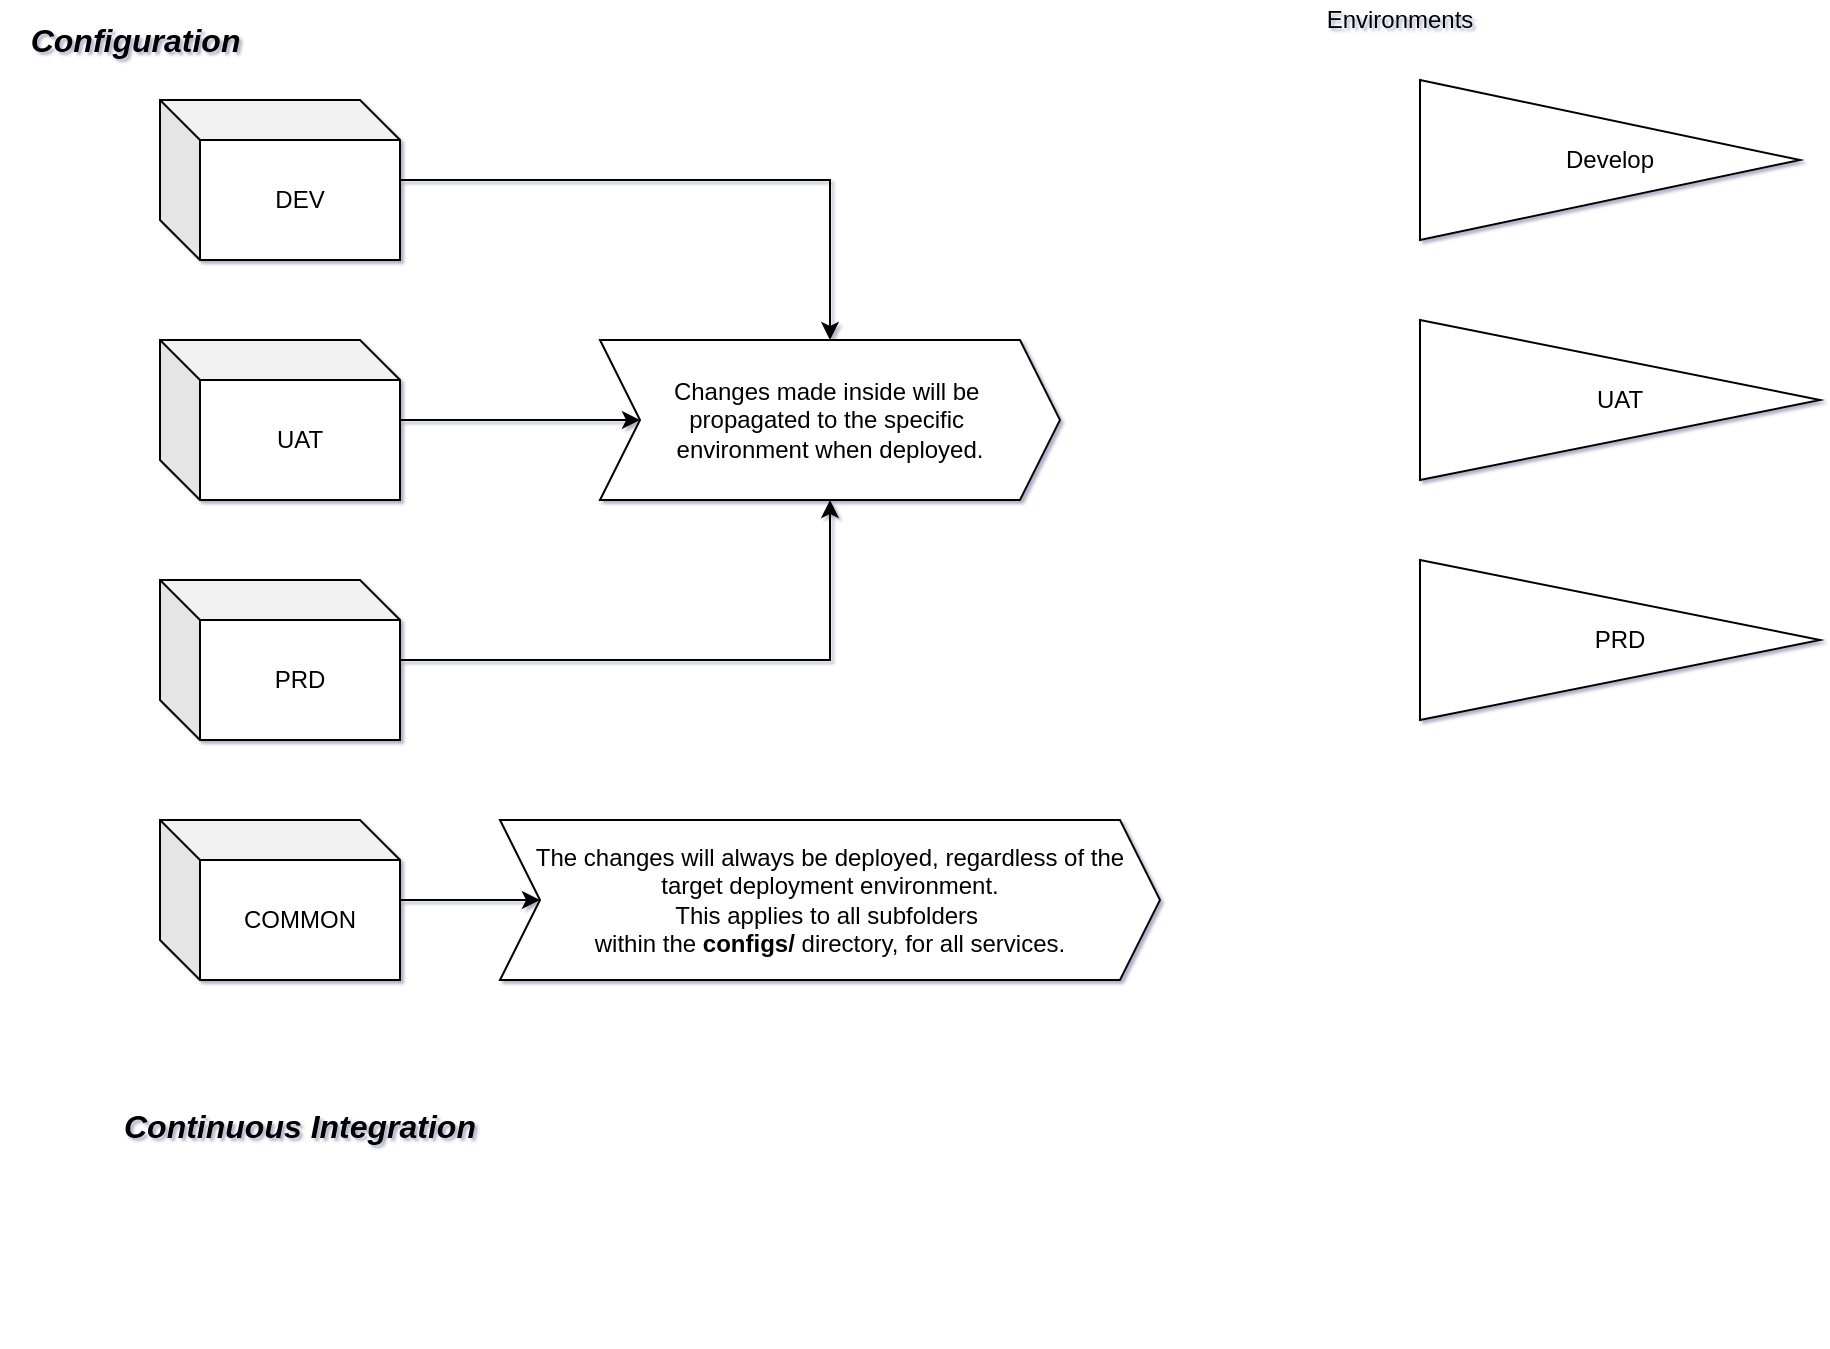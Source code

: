 <mxfile version="13.6.9" type="github">
  <diagram id="O7x52xXZMumNZvnUF8GZ" name="Page-1">
    <mxGraphModel dx="1313" dy="804" grid="0" gridSize="10" guides="1" tooltips="1" connect="1" arrows="1" fold="1" page="0" pageScale="1" pageWidth="1200" pageHeight="1600" background="none" math="0" shadow="1">
      <root>
        <mxCell id="0" />
        <mxCell id="1" parent="0" />
        <mxCell id="nsGSoqTJ4yFIo4ANm3ig-1" value="Environments" style="text;html=1;strokeColor=none;fillColor=none;align=center;verticalAlign=middle;whiteSpace=wrap;rounded=0;" parent="1" vertex="1">
          <mxGeometry x="670" y="30" width="140" height="20" as="geometry" />
        </mxCell>
        <mxCell id="nsGSoqTJ4yFIo4ANm3ig-2" value="Develop" style="triangle;whiteSpace=wrap;html=1;" parent="1" vertex="1">
          <mxGeometry x="750" y="70" width="190" height="80" as="geometry" />
        </mxCell>
        <mxCell id="nsGSoqTJ4yFIo4ANm3ig-3" value="UAT" style="triangle;whiteSpace=wrap;html=1;" parent="1" vertex="1">
          <mxGeometry x="750" y="190" width="200" height="80" as="geometry" />
        </mxCell>
        <mxCell id="nsGSoqTJ4yFIo4ANm3ig-4" value="PRD" style="triangle;whiteSpace=wrap;html=1;" parent="1" vertex="1">
          <mxGeometry x="750" y="310" width="200" height="80" as="geometry" />
        </mxCell>
        <mxCell id="nsGSoqTJ4yFIo4ANm3ig-5" value="&lt;font style=&quot;font-size: 16px&quot;&gt;&lt;b&gt;&lt;i&gt;Configuration&amp;nbsp;&lt;/i&gt;&lt;/b&gt;&lt;/font&gt;" style="text;html=1;strokeColor=none;fillColor=none;align=center;verticalAlign=middle;whiteSpace=wrap;rounded=0;" parent="1" vertex="1">
          <mxGeometry x="40" y="40" width="140" height="20" as="geometry" />
        </mxCell>
        <mxCell id="nsGSoqTJ4yFIo4ANm3ig-12" value="" style="edgeStyle=orthogonalEdgeStyle;rounded=0;orthogonalLoop=1;jettySize=auto;html=1;entryX=0.5;entryY=0;entryDx=0;entryDy=0;" parent="1" source="nsGSoqTJ4yFIo4ANm3ig-6" target="nsGSoqTJ4yFIo4ANm3ig-18" edge="1">
          <mxGeometry relative="1" as="geometry">
            <mxPoint x="525" y="200" as="targetPoint" />
          </mxGeometry>
        </mxCell>
        <mxCell id="nsGSoqTJ4yFIo4ANm3ig-6" value="DEV" style="shape=cube;whiteSpace=wrap;html=1;boundedLbl=1;backgroundOutline=1;darkOpacity=0.05;darkOpacity2=0.1;" parent="1" vertex="1">
          <mxGeometry x="120" y="80" width="120" height="80" as="geometry" />
        </mxCell>
        <mxCell id="nsGSoqTJ4yFIo4ANm3ig-13" style="edgeStyle=orthogonalEdgeStyle;rounded=0;orthogonalLoop=1;jettySize=auto;html=1;entryX=0;entryY=0.5;entryDx=0;entryDy=0;" parent="1" source="nsGSoqTJ4yFIo4ANm3ig-7" target="nsGSoqTJ4yFIo4ANm3ig-18" edge="1">
          <mxGeometry relative="1" as="geometry">
            <mxPoint x="417.5" y="244" as="targetPoint" />
          </mxGeometry>
        </mxCell>
        <mxCell id="nsGSoqTJ4yFIo4ANm3ig-7" value="UAT" style="shape=cube;whiteSpace=wrap;html=1;boundedLbl=1;backgroundOutline=1;darkOpacity=0.05;darkOpacity2=0.1;" parent="1" vertex="1">
          <mxGeometry x="120" y="200" width="120" height="80" as="geometry" />
        </mxCell>
        <mxCell id="nsGSoqTJ4yFIo4ANm3ig-14" style="edgeStyle=orthogonalEdgeStyle;rounded=0;orthogonalLoop=1;jettySize=auto;html=1;entryX=0.5;entryY=1;entryDx=0;entryDy=0;" parent="1" source="nsGSoqTJ4yFIo4ANm3ig-8" target="nsGSoqTJ4yFIo4ANm3ig-18" edge="1">
          <mxGeometry relative="1" as="geometry">
            <mxPoint x="537.5" y="304.5" as="targetPoint" />
          </mxGeometry>
        </mxCell>
        <mxCell id="nsGSoqTJ4yFIo4ANm3ig-8" value="PRD&lt;span style=&quot;color: rgba(0 , 0 , 0 , 0) ; font-family: monospace ; font-size: 0px&quot;&gt;%3CmxGraphModel%3E%3Croot%3E%3CmxCell%20id%3D%220%22%2F%3E%3CmxCell%20id%3D%221%22%20parent%3D%220%22%2F%3E%3CmxCell%20id%3D%222%22%20value%3D%22UAT%22%20style%3D%22shape%3Dcube%3BwhiteSpace%3Dwrap%3Bhtml%3D1%3BboundedLbl%3D1%3BbackgroundOutline%3D1%3BdarkOpacity%3D0.05%3BdarkOpacity2%3D0.1%3B%22%20vertex%3D%221%22%20parent%3D%221%22%3E%3CmxGeometry%20x%3D%22120%22%20y%3D%22200%22%20width%3D%22120%22%20height%3D%2280%22%20as%3D%22geometry%22%2F%3E%3C%2FmxCell%3E%3C%2Froot%3E%3C%2FmxGraphModel%3E&lt;/span&gt;" style="shape=cube;whiteSpace=wrap;html=1;boundedLbl=1;backgroundOutline=1;darkOpacity=0.05;darkOpacity2=0.1;" parent="1" vertex="1">
          <mxGeometry x="120" y="320" width="120" height="80" as="geometry" />
        </mxCell>
        <mxCell id="nsGSoqTJ4yFIo4ANm3ig-17" style="edgeStyle=orthogonalEdgeStyle;rounded=0;orthogonalLoop=1;jettySize=auto;html=1;entryX=0;entryY=0.5;entryDx=0;entryDy=0;" parent="1" source="nsGSoqTJ4yFIo4ANm3ig-9" target="nsGSoqTJ4yFIo4ANm3ig-19" edge="1">
          <mxGeometry relative="1" as="geometry">
            <mxPoint x="372" y="475" as="targetPoint" />
          </mxGeometry>
        </mxCell>
        <mxCell id="nsGSoqTJ4yFIo4ANm3ig-9" value="COMMON" style="shape=cube;whiteSpace=wrap;html=1;boundedLbl=1;backgroundOutline=1;darkOpacity=0.05;darkOpacity2=0.1;" parent="1" vertex="1">
          <mxGeometry x="120" y="440" width="120" height="80" as="geometry" />
        </mxCell>
        <mxCell id="nsGSoqTJ4yFIo4ANm3ig-18" value="&lt;span&gt;Changes made inside will be&amp;nbsp;&lt;/span&gt;&lt;br&gt;&lt;span&gt;propagated to the specific&amp;nbsp;&lt;/span&gt;&lt;br&gt;&lt;span&gt;environment when deployed.&lt;/span&gt;" style="shape=step;perimeter=stepPerimeter;whiteSpace=wrap;html=1;fixedSize=1;" parent="1" vertex="1">
          <mxGeometry x="340" y="200" width="230" height="80" as="geometry" />
        </mxCell>
        <mxCell id="nsGSoqTJ4yFIo4ANm3ig-19" value="&lt;span&gt;The changes will always be deployed, regardless of the target&amp;nbsp;&lt;/span&gt;&lt;span&gt;deployment environment. &lt;br&gt;This applies to all subfolders&amp;nbsp;&lt;/span&gt;&lt;br&gt;&lt;span&gt;within the&amp;nbsp;&lt;/span&gt;&lt;b&gt;configs/&lt;/b&gt;&lt;span&gt;&amp;nbsp;directory, for all services.&lt;/span&gt;" style="shape=step;perimeter=stepPerimeter;whiteSpace=wrap;html=1;fixedSize=1;" parent="1" vertex="1">
          <mxGeometry x="290" y="440" width="330" height="80" as="geometry" />
        </mxCell>
        <mxCell id="VfZf6pHmzGxJr0AxBlC9-2" value="&lt;div&gt;&lt;span style=&quot;font-size: 16px&quot;&gt;&lt;b&gt;&lt;i&gt;Continuous Integration&lt;/i&gt;&lt;/b&gt;&lt;/span&gt;&lt;/div&gt;&lt;div&gt;&lt;br&gt;&lt;/div&gt;" style="text;html=1;strokeColor=none;fillColor=none;align=center;verticalAlign=middle;whiteSpace=wrap;rounded=0;" vertex="1" parent="1">
          <mxGeometry x="70" y="590" width="240" height="20" as="geometry" />
        </mxCell>
        <mxCell id="VfZf6pHmzGxJr0AxBlC9-3" value="" style="shape=image;html=1;verticalAlign=top;verticalLabelPosition=bottom;labelBackgroundColor=#ffffff;imageAspect=0;aspect=fixed;image=https://cdn4.iconfinder.com/data/icons/logos-and-brands/512/144_Gitlab_logo_logos-128.png" vertex="1" parent="1">
          <mxGeometry x="60" y="630" width="70" height="70" as="geometry" />
        </mxCell>
      </root>
    </mxGraphModel>
  </diagram>
</mxfile>
